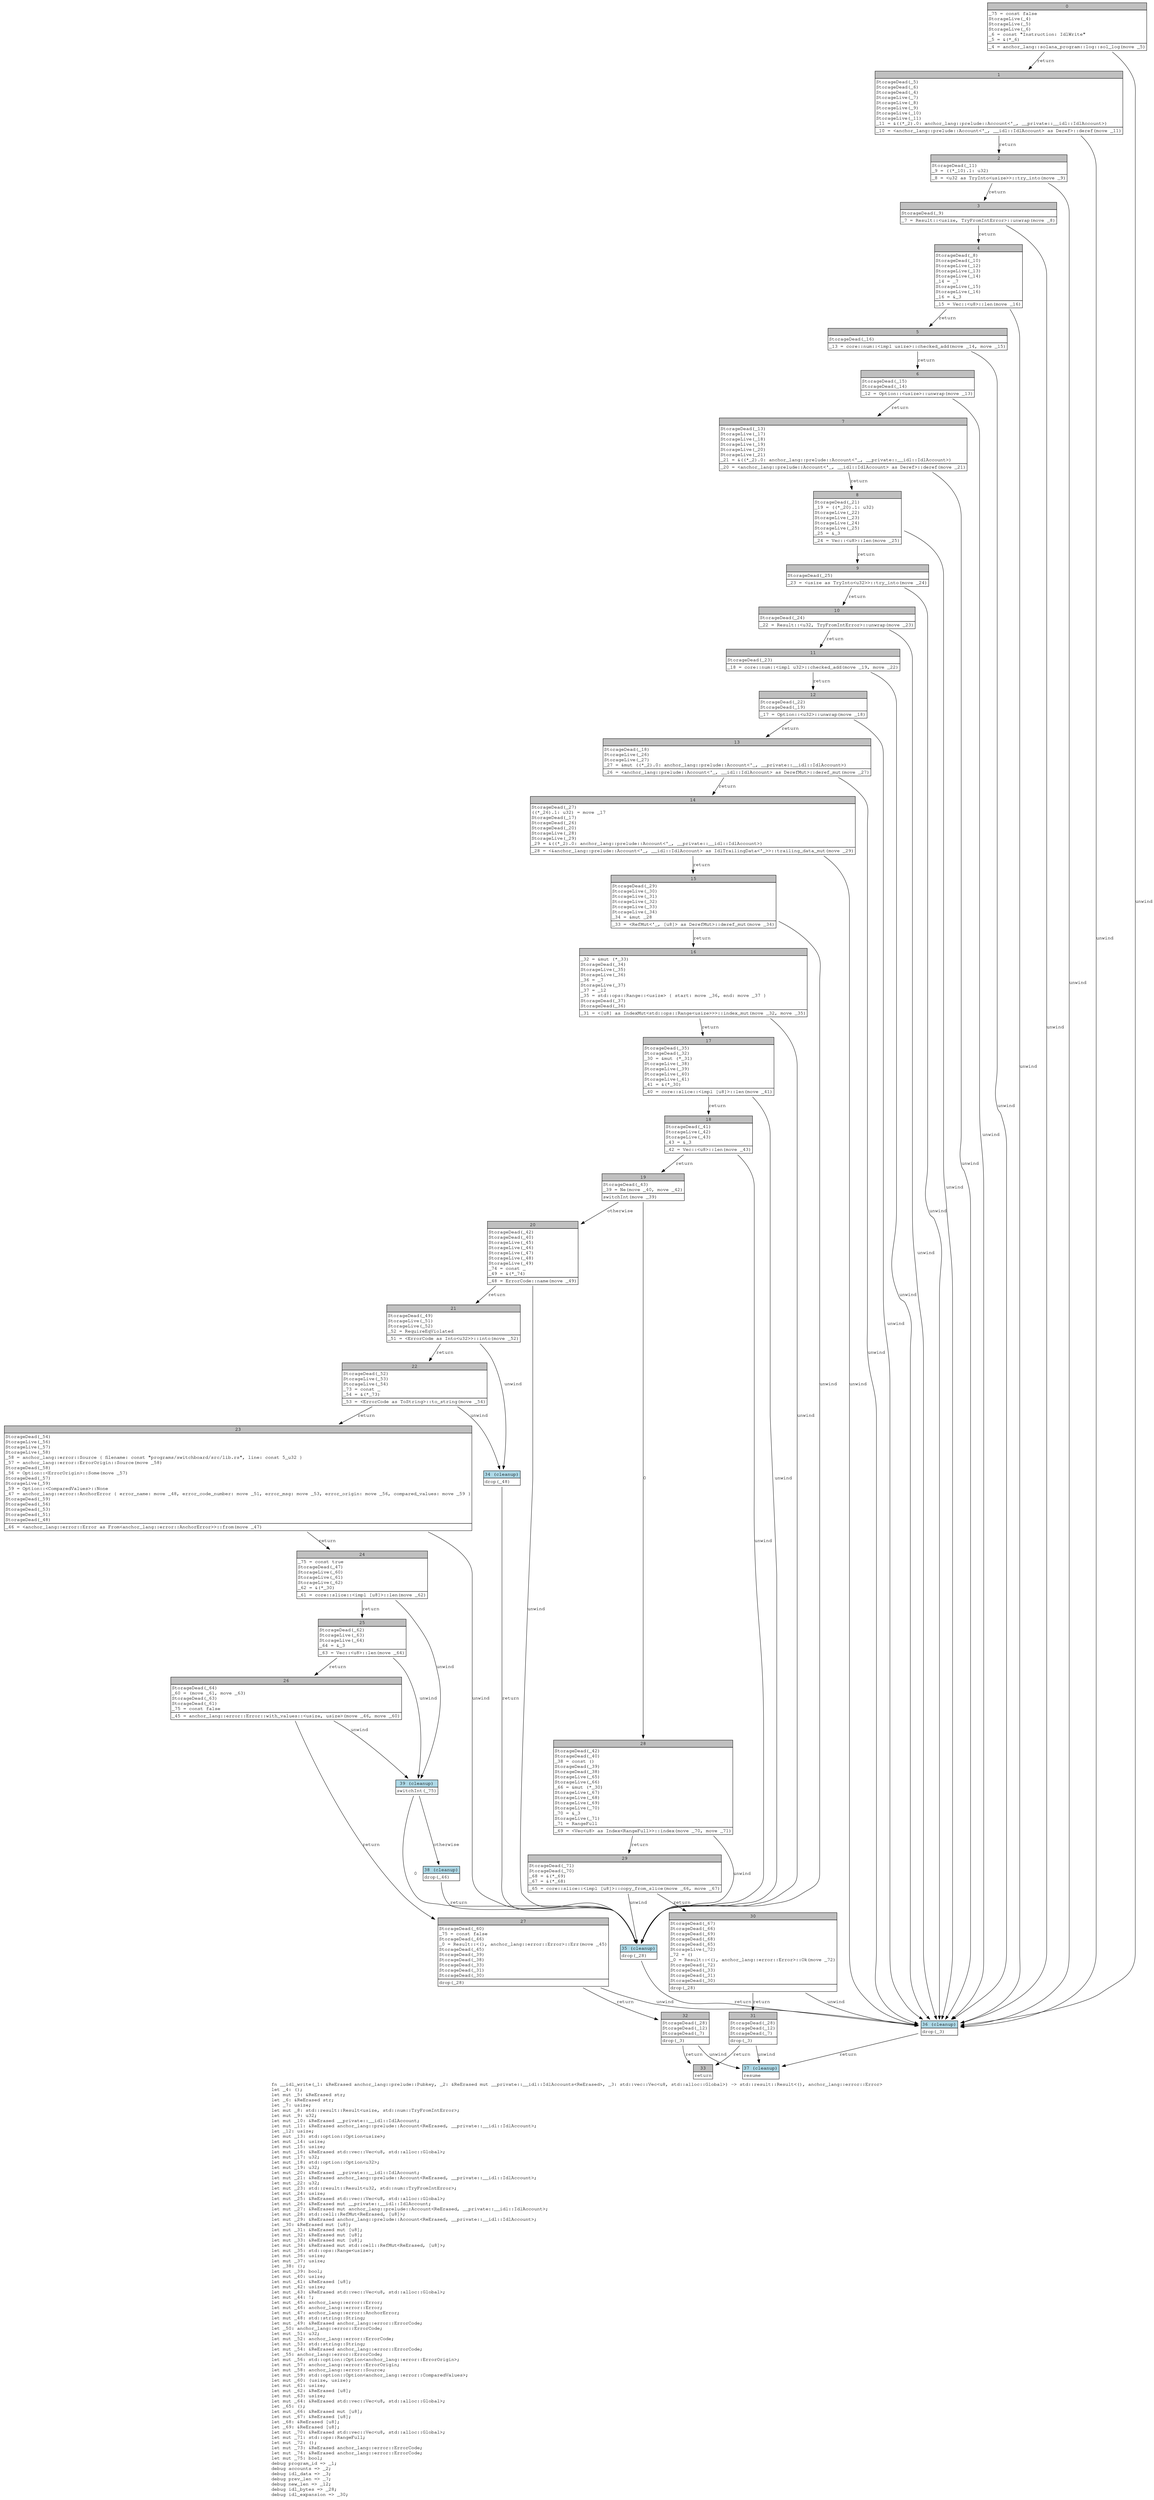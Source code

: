digraph Mir_0_54 {
    graph [fontname="Courier, monospace"];
    node [fontname="Courier, monospace"];
    edge [fontname="Courier, monospace"];
    label=<fn __idl_write(_1: &amp;ReErased anchor_lang::prelude::Pubkey, _2: &amp;ReErased mut __private::__idl::IdlAccounts&lt;ReErased&gt;, _3: std::vec::Vec&lt;u8, std::alloc::Global&gt;) -&gt; std::result::Result&lt;(), anchor_lang::error::Error&gt;<br align="left"/>let _4: ();<br align="left"/>let mut _5: &amp;ReErased str;<br align="left"/>let _6: &amp;ReErased str;<br align="left"/>let _7: usize;<br align="left"/>let mut _8: std::result::Result&lt;usize, std::num::TryFromIntError&gt;;<br align="left"/>let mut _9: u32;<br align="left"/>let mut _10: &amp;ReErased __private::__idl::IdlAccount;<br align="left"/>let mut _11: &amp;ReErased anchor_lang::prelude::Account&lt;ReErased, __private::__idl::IdlAccount&gt;;<br align="left"/>let _12: usize;<br align="left"/>let mut _13: std::option::Option&lt;usize&gt;;<br align="left"/>let mut _14: usize;<br align="left"/>let mut _15: usize;<br align="left"/>let mut _16: &amp;ReErased std::vec::Vec&lt;u8, std::alloc::Global&gt;;<br align="left"/>let mut _17: u32;<br align="left"/>let mut _18: std::option::Option&lt;u32&gt;;<br align="left"/>let mut _19: u32;<br align="left"/>let mut _20: &amp;ReErased __private::__idl::IdlAccount;<br align="left"/>let mut _21: &amp;ReErased anchor_lang::prelude::Account&lt;ReErased, __private::__idl::IdlAccount&gt;;<br align="left"/>let mut _22: u32;<br align="left"/>let mut _23: std::result::Result&lt;u32, std::num::TryFromIntError&gt;;<br align="left"/>let mut _24: usize;<br align="left"/>let mut _25: &amp;ReErased std::vec::Vec&lt;u8, std::alloc::Global&gt;;<br align="left"/>let mut _26: &amp;ReErased mut __private::__idl::IdlAccount;<br align="left"/>let mut _27: &amp;ReErased mut anchor_lang::prelude::Account&lt;ReErased, __private::__idl::IdlAccount&gt;;<br align="left"/>let mut _28: std::cell::RefMut&lt;ReErased, [u8]&gt;;<br align="left"/>let mut _29: &amp;ReErased anchor_lang::prelude::Account&lt;ReErased, __private::__idl::IdlAccount&gt;;<br align="left"/>let _30: &amp;ReErased mut [u8];<br align="left"/>let mut _31: &amp;ReErased mut [u8];<br align="left"/>let mut _32: &amp;ReErased mut [u8];<br align="left"/>let mut _33: &amp;ReErased mut [u8];<br align="left"/>let mut _34: &amp;ReErased mut std::cell::RefMut&lt;ReErased, [u8]&gt;;<br align="left"/>let mut _35: std::ops::Range&lt;usize&gt;;<br align="left"/>let mut _36: usize;<br align="left"/>let mut _37: usize;<br align="left"/>let _38: ();<br align="left"/>let mut _39: bool;<br align="left"/>let mut _40: usize;<br align="left"/>let mut _41: &amp;ReErased [u8];<br align="left"/>let mut _42: usize;<br align="left"/>let mut _43: &amp;ReErased std::vec::Vec&lt;u8, std::alloc::Global&gt;;<br align="left"/>let mut _44: !;<br align="left"/>let mut _45: anchor_lang::error::Error;<br align="left"/>let mut _46: anchor_lang::error::Error;<br align="left"/>let mut _47: anchor_lang::error::AnchorError;<br align="left"/>let mut _48: std::string::String;<br align="left"/>let mut _49: &amp;ReErased anchor_lang::error::ErrorCode;<br align="left"/>let _50: anchor_lang::error::ErrorCode;<br align="left"/>let mut _51: u32;<br align="left"/>let mut _52: anchor_lang::error::ErrorCode;<br align="left"/>let mut _53: std::string::String;<br align="left"/>let mut _54: &amp;ReErased anchor_lang::error::ErrorCode;<br align="left"/>let _55: anchor_lang::error::ErrorCode;<br align="left"/>let mut _56: std::option::Option&lt;anchor_lang::error::ErrorOrigin&gt;;<br align="left"/>let mut _57: anchor_lang::error::ErrorOrigin;<br align="left"/>let mut _58: anchor_lang::error::Source;<br align="left"/>let mut _59: std::option::Option&lt;anchor_lang::error::ComparedValues&gt;;<br align="left"/>let mut _60: (usize, usize);<br align="left"/>let mut _61: usize;<br align="left"/>let mut _62: &amp;ReErased [u8];<br align="left"/>let mut _63: usize;<br align="left"/>let mut _64: &amp;ReErased std::vec::Vec&lt;u8, std::alloc::Global&gt;;<br align="left"/>let _65: ();<br align="left"/>let mut _66: &amp;ReErased mut [u8];<br align="left"/>let mut _67: &amp;ReErased [u8];<br align="left"/>let _68: &amp;ReErased [u8];<br align="left"/>let _69: &amp;ReErased [u8];<br align="left"/>let mut _70: &amp;ReErased std::vec::Vec&lt;u8, std::alloc::Global&gt;;<br align="left"/>let mut _71: std::ops::RangeFull;<br align="left"/>let mut _72: ();<br align="left"/>let mut _73: &amp;ReErased anchor_lang::error::ErrorCode;<br align="left"/>let mut _74: &amp;ReErased anchor_lang::error::ErrorCode;<br align="left"/>let mut _75: bool;<br align="left"/>debug program_id =&gt; _1;<br align="left"/>debug accounts =&gt; _2;<br align="left"/>debug idl_data =&gt; _3;<br align="left"/>debug prev_len =&gt; _7;<br align="left"/>debug new_len =&gt; _12;<br align="left"/>debug idl_bytes =&gt; _28;<br align="left"/>debug idl_expansion =&gt; _30;<br align="left"/>>;
    bb0__0_54 [shape="none", label=<<table border="0" cellborder="1" cellspacing="0"><tr><td bgcolor="gray" align="center" colspan="1">0</td></tr><tr><td align="left" balign="left">_75 = const false<br/>StorageLive(_4)<br/>StorageLive(_5)<br/>StorageLive(_6)<br/>_6 = const &quot;Instruction: IdlWrite&quot;<br/>_5 = &amp;(*_6)<br/></td></tr><tr><td align="left">_4 = anchor_lang::solana_program::log::sol_log(move _5)</td></tr></table>>];
    bb1__0_54 [shape="none", label=<<table border="0" cellborder="1" cellspacing="0"><tr><td bgcolor="gray" align="center" colspan="1">1</td></tr><tr><td align="left" balign="left">StorageDead(_5)<br/>StorageDead(_6)<br/>StorageDead(_4)<br/>StorageLive(_7)<br/>StorageLive(_8)<br/>StorageLive(_9)<br/>StorageLive(_10)<br/>StorageLive(_11)<br/>_11 = &amp;((*_2).0: anchor_lang::prelude::Account&lt;'_, __private::__idl::IdlAccount&gt;)<br/></td></tr><tr><td align="left">_10 = &lt;anchor_lang::prelude::Account&lt;'_, __idl::IdlAccount&gt; as Deref&gt;::deref(move _11)</td></tr></table>>];
    bb2__0_54 [shape="none", label=<<table border="0" cellborder="1" cellspacing="0"><tr><td bgcolor="gray" align="center" colspan="1">2</td></tr><tr><td align="left" balign="left">StorageDead(_11)<br/>_9 = ((*_10).1: u32)<br/></td></tr><tr><td align="left">_8 = &lt;u32 as TryInto&lt;usize&gt;&gt;::try_into(move _9)</td></tr></table>>];
    bb3__0_54 [shape="none", label=<<table border="0" cellborder="1" cellspacing="0"><tr><td bgcolor="gray" align="center" colspan="1">3</td></tr><tr><td align="left" balign="left">StorageDead(_9)<br/></td></tr><tr><td align="left">_7 = Result::&lt;usize, TryFromIntError&gt;::unwrap(move _8)</td></tr></table>>];
    bb4__0_54 [shape="none", label=<<table border="0" cellborder="1" cellspacing="0"><tr><td bgcolor="gray" align="center" colspan="1">4</td></tr><tr><td align="left" balign="left">StorageDead(_8)<br/>StorageDead(_10)<br/>StorageLive(_12)<br/>StorageLive(_13)<br/>StorageLive(_14)<br/>_14 = _7<br/>StorageLive(_15)<br/>StorageLive(_16)<br/>_16 = &amp;_3<br/></td></tr><tr><td align="left">_15 = Vec::&lt;u8&gt;::len(move _16)</td></tr></table>>];
    bb5__0_54 [shape="none", label=<<table border="0" cellborder="1" cellspacing="0"><tr><td bgcolor="gray" align="center" colspan="1">5</td></tr><tr><td align="left" balign="left">StorageDead(_16)<br/></td></tr><tr><td align="left">_13 = core::num::&lt;impl usize&gt;::checked_add(move _14, move _15)</td></tr></table>>];
    bb6__0_54 [shape="none", label=<<table border="0" cellborder="1" cellspacing="0"><tr><td bgcolor="gray" align="center" colspan="1">6</td></tr><tr><td align="left" balign="left">StorageDead(_15)<br/>StorageDead(_14)<br/></td></tr><tr><td align="left">_12 = Option::&lt;usize&gt;::unwrap(move _13)</td></tr></table>>];
    bb7__0_54 [shape="none", label=<<table border="0" cellborder="1" cellspacing="0"><tr><td bgcolor="gray" align="center" colspan="1">7</td></tr><tr><td align="left" balign="left">StorageDead(_13)<br/>StorageLive(_17)<br/>StorageLive(_18)<br/>StorageLive(_19)<br/>StorageLive(_20)<br/>StorageLive(_21)<br/>_21 = &amp;((*_2).0: anchor_lang::prelude::Account&lt;'_, __private::__idl::IdlAccount&gt;)<br/></td></tr><tr><td align="left">_20 = &lt;anchor_lang::prelude::Account&lt;'_, __idl::IdlAccount&gt; as Deref&gt;::deref(move _21)</td></tr></table>>];
    bb8__0_54 [shape="none", label=<<table border="0" cellborder="1" cellspacing="0"><tr><td bgcolor="gray" align="center" colspan="1">8</td></tr><tr><td align="left" balign="left">StorageDead(_21)<br/>_19 = ((*_20).1: u32)<br/>StorageLive(_22)<br/>StorageLive(_23)<br/>StorageLive(_24)<br/>StorageLive(_25)<br/>_25 = &amp;_3<br/></td></tr><tr><td align="left">_24 = Vec::&lt;u8&gt;::len(move _25)</td></tr></table>>];
    bb9__0_54 [shape="none", label=<<table border="0" cellborder="1" cellspacing="0"><tr><td bgcolor="gray" align="center" colspan="1">9</td></tr><tr><td align="left" balign="left">StorageDead(_25)<br/></td></tr><tr><td align="left">_23 = &lt;usize as TryInto&lt;u32&gt;&gt;::try_into(move _24)</td></tr></table>>];
    bb10__0_54 [shape="none", label=<<table border="0" cellborder="1" cellspacing="0"><tr><td bgcolor="gray" align="center" colspan="1">10</td></tr><tr><td align="left" balign="left">StorageDead(_24)<br/></td></tr><tr><td align="left">_22 = Result::&lt;u32, TryFromIntError&gt;::unwrap(move _23)</td></tr></table>>];
    bb11__0_54 [shape="none", label=<<table border="0" cellborder="1" cellspacing="0"><tr><td bgcolor="gray" align="center" colspan="1">11</td></tr><tr><td align="left" balign="left">StorageDead(_23)<br/></td></tr><tr><td align="left">_18 = core::num::&lt;impl u32&gt;::checked_add(move _19, move _22)</td></tr></table>>];
    bb12__0_54 [shape="none", label=<<table border="0" cellborder="1" cellspacing="0"><tr><td bgcolor="gray" align="center" colspan="1">12</td></tr><tr><td align="left" balign="left">StorageDead(_22)<br/>StorageDead(_19)<br/></td></tr><tr><td align="left">_17 = Option::&lt;u32&gt;::unwrap(move _18)</td></tr></table>>];
    bb13__0_54 [shape="none", label=<<table border="0" cellborder="1" cellspacing="0"><tr><td bgcolor="gray" align="center" colspan="1">13</td></tr><tr><td align="left" balign="left">StorageDead(_18)<br/>StorageLive(_26)<br/>StorageLive(_27)<br/>_27 = &amp;mut ((*_2).0: anchor_lang::prelude::Account&lt;'_, __private::__idl::IdlAccount&gt;)<br/></td></tr><tr><td align="left">_26 = &lt;anchor_lang::prelude::Account&lt;'_, __idl::IdlAccount&gt; as DerefMut&gt;::deref_mut(move _27)</td></tr></table>>];
    bb14__0_54 [shape="none", label=<<table border="0" cellborder="1" cellspacing="0"><tr><td bgcolor="gray" align="center" colspan="1">14</td></tr><tr><td align="left" balign="left">StorageDead(_27)<br/>((*_26).1: u32) = move _17<br/>StorageDead(_17)<br/>StorageDead(_26)<br/>StorageDead(_20)<br/>StorageLive(_28)<br/>StorageLive(_29)<br/>_29 = &amp;((*_2).0: anchor_lang::prelude::Account&lt;'_, __private::__idl::IdlAccount&gt;)<br/></td></tr><tr><td align="left">_28 = &lt;&amp;anchor_lang::prelude::Account&lt;'_, __idl::IdlAccount&gt; as IdlTrailingData&lt;'_&gt;&gt;::trailing_data_mut(move _29)</td></tr></table>>];
    bb15__0_54 [shape="none", label=<<table border="0" cellborder="1" cellspacing="0"><tr><td bgcolor="gray" align="center" colspan="1">15</td></tr><tr><td align="left" balign="left">StorageDead(_29)<br/>StorageLive(_30)<br/>StorageLive(_31)<br/>StorageLive(_32)<br/>StorageLive(_33)<br/>StorageLive(_34)<br/>_34 = &amp;mut _28<br/></td></tr><tr><td align="left">_33 = &lt;RefMut&lt;'_, [u8]&gt; as DerefMut&gt;::deref_mut(move _34)</td></tr></table>>];
    bb16__0_54 [shape="none", label=<<table border="0" cellborder="1" cellspacing="0"><tr><td bgcolor="gray" align="center" colspan="1">16</td></tr><tr><td align="left" balign="left">_32 = &amp;mut (*_33)<br/>StorageDead(_34)<br/>StorageLive(_35)<br/>StorageLive(_36)<br/>_36 = _7<br/>StorageLive(_37)<br/>_37 = _12<br/>_35 = std::ops::Range::&lt;usize&gt; { start: move _36, end: move _37 }<br/>StorageDead(_37)<br/>StorageDead(_36)<br/></td></tr><tr><td align="left">_31 = &lt;[u8] as IndexMut&lt;std::ops::Range&lt;usize&gt;&gt;&gt;::index_mut(move _32, move _35)</td></tr></table>>];
    bb17__0_54 [shape="none", label=<<table border="0" cellborder="1" cellspacing="0"><tr><td bgcolor="gray" align="center" colspan="1">17</td></tr><tr><td align="left" balign="left">StorageDead(_35)<br/>StorageDead(_32)<br/>_30 = &amp;mut (*_31)<br/>StorageLive(_38)<br/>StorageLive(_39)<br/>StorageLive(_40)<br/>StorageLive(_41)<br/>_41 = &amp;(*_30)<br/></td></tr><tr><td align="left">_40 = core::slice::&lt;impl [u8]&gt;::len(move _41)</td></tr></table>>];
    bb18__0_54 [shape="none", label=<<table border="0" cellborder="1" cellspacing="0"><tr><td bgcolor="gray" align="center" colspan="1">18</td></tr><tr><td align="left" balign="left">StorageDead(_41)<br/>StorageLive(_42)<br/>StorageLive(_43)<br/>_43 = &amp;_3<br/></td></tr><tr><td align="left">_42 = Vec::&lt;u8&gt;::len(move _43)</td></tr></table>>];
    bb19__0_54 [shape="none", label=<<table border="0" cellborder="1" cellspacing="0"><tr><td bgcolor="gray" align="center" colspan="1">19</td></tr><tr><td align="left" balign="left">StorageDead(_43)<br/>_39 = Ne(move _40, move _42)<br/></td></tr><tr><td align="left">switchInt(move _39)</td></tr></table>>];
    bb20__0_54 [shape="none", label=<<table border="0" cellborder="1" cellspacing="0"><tr><td bgcolor="gray" align="center" colspan="1">20</td></tr><tr><td align="left" balign="left">StorageDead(_42)<br/>StorageDead(_40)<br/>StorageLive(_45)<br/>StorageLive(_46)<br/>StorageLive(_47)<br/>StorageLive(_48)<br/>StorageLive(_49)<br/>_74 = const _<br/>_49 = &amp;(*_74)<br/></td></tr><tr><td align="left">_48 = ErrorCode::name(move _49)</td></tr></table>>];
    bb21__0_54 [shape="none", label=<<table border="0" cellborder="1" cellspacing="0"><tr><td bgcolor="gray" align="center" colspan="1">21</td></tr><tr><td align="left" balign="left">StorageDead(_49)<br/>StorageLive(_51)<br/>StorageLive(_52)<br/>_52 = RequireEqViolated<br/></td></tr><tr><td align="left">_51 = &lt;ErrorCode as Into&lt;u32&gt;&gt;::into(move _52)</td></tr></table>>];
    bb22__0_54 [shape="none", label=<<table border="0" cellborder="1" cellspacing="0"><tr><td bgcolor="gray" align="center" colspan="1">22</td></tr><tr><td align="left" balign="left">StorageDead(_52)<br/>StorageLive(_53)<br/>StorageLive(_54)<br/>_73 = const _<br/>_54 = &amp;(*_73)<br/></td></tr><tr><td align="left">_53 = &lt;ErrorCode as ToString&gt;::to_string(move _54)</td></tr></table>>];
    bb23__0_54 [shape="none", label=<<table border="0" cellborder="1" cellspacing="0"><tr><td bgcolor="gray" align="center" colspan="1">23</td></tr><tr><td align="left" balign="left">StorageDead(_54)<br/>StorageLive(_56)<br/>StorageLive(_57)<br/>StorageLive(_58)<br/>_58 = anchor_lang::error::Source { filename: const &quot;programs/switchboard/src/lib.rs&quot;, line: const 5_u32 }<br/>_57 = anchor_lang::error::ErrorOrigin::Source(move _58)<br/>StorageDead(_58)<br/>_56 = Option::&lt;ErrorOrigin&gt;::Some(move _57)<br/>StorageDead(_57)<br/>StorageLive(_59)<br/>_59 = Option::&lt;ComparedValues&gt;::None<br/>_47 = anchor_lang::error::AnchorError { error_name: move _48, error_code_number: move _51, error_msg: move _53, error_origin: move _56, compared_values: move _59 }<br/>StorageDead(_59)<br/>StorageDead(_56)<br/>StorageDead(_53)<br/>StorageDead(_51)<br/>StorageDead(_48)<br/></td></tr><tr><td align="left">_46 = &lt;anchor_lang::error::Error as From&lt;anchor_lang::error::AnchorError&gt;&gt;::from(move _47)</td></tr></table>>];
    bb24__0_54 [shape="none", label=<<table border="0" cellborder="1" cellspacing="0"><tr><td bgcolor="gray" align="center" colspan="1">24</td></tr><tr><td align="left" balign="left">_75 = const true<br/>StorageDead(_47)<br/>StorageLive(_60)<br/>StorageLive(_61)<br/>StorageLive(_62)<br/>_62 = &amp;(*_30)<br/></td></tr><tr><td align="left">_61 = core::slice::&lt;impl [u8]&gt;::len(move _62)</td></tr></table>>];
    bb25__0_54 [shape="none", label=<<table border="0" cellborder="1" cellspacing="0"><tr><td bgcolor="gray" align="center" colspan="1">25</td></tr><tr><td align="left" balign="left">StorageDead(_62)<br/>StorageLive(_63)<br/>StorageLive(_64)<br/>_64 = &amp;_3<br/></td></tr><tr><td align="left">_63 = Vec::&lt;u8&gt;::len(move _64)</td></tr></table>>];
    bb26__0_54 [shape="none", label=<<table border="0" cellborder="1" cellspacing="0"><tr><td bgcolor="gray" align="center" colspan="1">26</td></tr><tr><td align="left" balign="left">StorageDead(_64)<br/>_60 = (move _61, move _63)<br/>StorageDead(_63)<br/>StorageDead(_61)<br/>_75 = const false<br/></td></tr><tr><td align="left">_45 = anchor_lang::error::Error::with_values::&lt;usize, usize&gt;(move _46, move _60)</td></tr></table>>];
    bb27__0_54 [shape="none", label=<<table border="0" cellborder="1" cellspacing="0"><tr><td bgcolor="gray" align="center" colspan="1">27</td></tr><tr><td align="left" balign="left">StorageDead(_60)<br/>_75 = const false<br/>StorageDead(_46)<br/>_0 = Result::&lt;(), anchor_lang::error::Error&gt;::Err(move _45)<br/>StorageDead(_45)<br/>StorageDead(_39)<br/>StorageDead(_38)<br/>StorageDead(_33)<br/>StorageDead(_31)<br/>StorageDead(_30)<br/></td></tr><tr><td align="left">drop(_28)</td></tr></table>>];
    bb28__0_54 [shape="none", label=<<table border="0" cellborder="1" cellspacing="0"><tr><td bgcolor="gray" align="center" colspan="1">28</td></tr><tr><td align="left" balign="left">StorageDead(_42)<br/>StorageDead(_40)<br/>_38 = const ()<br/>StorageDead(_39)<br/>StorageDead(_38)<br/>StorageLive(_65)<br/>StorageLive(_66)<br/>_66 = &amp;mut (*_30)<br/>StorageLive(_67)<br/>StorageLive(_68)<br/>StorageLive(_69)<br/>StorageLive(_70)<br/>_70 = &amp;_3<br/>StorageLive(_71)<br/>_71 = RangeFull<br/></td></tr><tr><td align="left">_69 = &lt;Vec&lt;u8&gt; as Index&lt;RangeFull&gt;&gt;::index(move _70, move _71)</td></tr></table>>];
    bb29__0_54 [shape="none", label=<<table border="0" cellborder="1" cellspacing="0"><tr><td bgcolor="gray" align="center" colspan="1">29</td></tr><tr><td align="left" balign="left">StorageDead(_71)<br/>StorageDead(_70)<br/>_68 = &amp;(*_69)<br/>_67 = &amp;(*_68)<br/></td></tr><tr><td align="left">_65 = core::slice::&lt;impl [u8]&gt;::copy_from_slice(move _66, move _67)</td></tr></table>>];
    bb30__0_54 [shape="none", label=<<table border="0" cellborder="1" cellspacing="0"><tr><td bgcolor="gray" align="center" colspan="1">30</td></tr><tr><td align="left" balign="left">StorageDead(_67)<br/>StorageDead(_66)<br/>StorageDead(_69)<br/>StorageDead(_68)<br/>StorageDead(_65)<br/>StorageLive(_72)<br/>_72 = ()<br/>_0 = Result::&lt;(), anchor_lang::error::Error&gt;::Ok(move _72)<br/>StorageDead(_72)<br/>StorageDead(_33)<br/>StorageDead(_31)<br/>StorageDead(_30)<br/></td></tr><tr><td align="left">drop(_28)</td></tr></table>>];
    bb31__0_54 [shape="none", label=<<table border="0" cellborder="1" cellspacing="0"><tr><td bgcolor="gray" align="center" colspan="1">31</td></tr><tr><td align="left" balign="left">StorageDead(_28)<br/>StorageDead(_12)<br/>StorageDead(_7)<br/></td></tr><tr><td align="left">drop(_3)</td></tr></table>>];
    bb32__0_54 [shape="none", label=<<table border="0" cellborder="1" cellspacing="0"><tr><td bgcolor="gray" align="center" colspan="1">32</td></tr><tr><td align="left" balign="left">StorageDead(_28)<br/>StorageDead(_12)<br/>StorageDead(_7)<br/></td></tr><tr><td align="left">drop(_3)</td></tr></table>>];
    bb33__0_54 [shape="none", label=<<table border="0" cellborder="1" cellspacing="0"><tr><td bgcolor="gray" align="center" colspan="1">33</td></tr><tr><td align="left">return</td></tr></table>>];
    bb34__0_54 [shape="none", label=<<table border="0" cellborder="1" cellspacing="0"><tr><td bgcolor="lightblue" align="center" colspan="1">34 (cleanup)</td></tr><tr><td align="left">drop(_48)</td></tr></table>>];
    bb35__0_54 [shape="none", label=<<table border="0" cellborder="1" cellspacing="0"><tr><td bgcolor="lightblue" align="center" colspan="1">35 (cleanup)</td></tr><tr><td align="left">drop(_28)</td></tr></table>>];
    bb36__0_54 [shape="none", label=<<table border="0" cellborder="1" cellspacing="0"><tr><td bgcolor="lightblue" align="center" colspan="1">36 (cleanup)</td></tr><tr><td align="left">drop(_3)</td></tr></table>>];
    bb37__0_54 [shape="none", label=<<table border="0" cellborder="1" cellspacing="0"><tr><td bgcolor="lightblue" align="center" colspan="1">37 (cleanup)</td></tr><tr><td align="left">resume</td></tr></table>>];
    bb38__0_54 [shape="none", label=<<table border="0" cellborder="1" cellspacing="0"><tr><td bgcolor="lightblue" align="center" colspan="1">38 (cleanup)</td></tr><tr><td align="left">drop(_46)</td></tr></table>>];
    bb39__0_54 [shape="none", label=<<table border="0" cellborder="1" cellspacing="0"><tr><td bgcolor="lightblue" align="center" colspan="1">39 (cleanup)</td></tr><tr><td align="left">switchInt(_75)</td></tr></table>>];
    bb0__0_54 -> bb1__0_54 [label="return"];
    bb0__0_54 -> bb36__0_54 [label="unwind"];
    bb1__0_54 -> bb2__0_54 [label="return"];
    bb1__0_54 -> bb36__0_54 [label="unwind"];
    bb2__0_54 -> bb3__0_54 [label="return"];
    bb2__0_54 -> bb36__0_54 [label="unwind"];
    bb3__0_54 -> bb4__0_54 [label="return"];
    bb3__0_54 -> bb36__0_54 [label="unwind"];
    bb4__0_54 -> bb5__0_54 [label="return"];
    bb4__0_54 -> bb36__0_54 [label="unwind"];
    bb5__0_54 -> bb6__0_54 [label="return"];
    bb5__0_54 -> bb36__0_54 [label="unwind"];
    bb6__0_54 -> bb7__0_54 [label="return"];
    bb6__0_54 -> bb36__0_54 [label="unwind"];
    bb7__0_54 -> bb8__0_54 [label="return"];
    bb7__0_54 -> bb36__0_54 [label="unwind"];
    bb8__0_54 -> bb9__0_54 [label="return"];
    bb8__0_54 -> bb36__0_54 [label="unwind"];
    bb9__0_54 -> bb10__0_54 [label="return"];
    bb9__0_54 -> bb36__0_54 [label="unwind"];
    bb10__0_54 -> bb11__0_54 [label="return"];
    bb10__0_54 -> bb36__0_54 [label="unwind"];
    bb11__0_54 -> bb12__0_54 [label="return"];
    bb11__0_54 -> bb36__0_54 [label="unwind"];
    bb12__0_54 -> bb13__0_54 [label="return"];
    bb12__0_54 -> bb36__0_54 [label="unwind"];
    bb13__0_54 -> bb14__0_54 [label="return"];
    bb13__0_54 -> bb36__0_54 [label="unwind"];
    bb14__0_54 -> bb15__0_54 [label="return"];
    bb14__0_54 -> bb36__0_54 [label="unwind"];
    bb15__0_54 -> bb16__0_54 [label="return"];
    bb15__0_54 -> bb35__0_54 [label="unwind"];
    bb16__0_54 -> bb17__0_54 [label="return"];
    bb16__0_54 -> bb35__0_54 [label="unwind"];
    bb17__0_54 -> bb18__0_54 [label="return"];
    bb17__0_54 -> bb35__0_54 [label="unwind"];
    bb18__0_54 -> bb19__0_54 [label="return"];
    bb18__0_54 -> bb35__0_54 [label="unwind"];
    bb19__0_54 -> bb28__0_54 [label="0"];
    bb19__0_54 -> bb20__0_54 [label="otherwise"];
    bb20__0_54 -> bb21__0_54 [label="return"];
    bb20__0_54 -> bb35__0_54 [label="unwind"];
    bb21__0_54 -> bb22__0_54 [label="return"];
    bb21__0_54 -> bb34__0_54 [label="unwind"];
    bb22__0_54 -> bb23__0_54 [label="return"];
    bb22__0_54 -> bb34__0_54 [label="unwind"];
    bb23__0_54 -> bb24__0_54 [label="return"];
    bb23__0_54 -> bb35__0_54 [label="unwind"];
    bb24__0_54 -> bb25__0_54 [label="return"];
    bb24__0_54 -> bb39__0_54 [label="unwind"];
    bb25__0_54 -> bb26__0_54 [label="return"];
    bb25__0_54 -> bb39__0_54 [label="unwind"];
    bb26__0_54 -> bb27__0_54 [label="return"];
    bb26__0_54 -> bb39__0_54 [label="unwind"];
    bb27__0_54 -> bb32__0_54 [label="return"];
    bb27__0_54 -> bb36__0_54 [label="unwind"];
    bb28__0_54 -> bb29__0_54 [label="return"];
    bb28__0_54 -> bb35__0_54 [label="unwind"];
    bb29__0_54 -> bb30__0_54 [label="return"];
    bb29__0_54 -> bb35__0_54 [label="unwind"];
    bb30__0_54 -> bb31__0_54 [label="return"];
    bb30__0_54 -> bb36__0_54 [label="unwind"];
    bb31__0_54 -> bb33__0_54 [label="return"];
    bb31__0_54 -> bb37__0_54 [label="unwind"];
    bb32__0_54 -> bb33__0_54 [label="return"];
    bb32__0_54 -> bb37__0_54 [label="unwind"];
    bb34__0_54 -> bb35__0_54 [label="return"];
    bb35__0_54 -> bb36__0_54 [label="return"];
    bb36__0_54 -> bb37__0_54 [label="return"];
    bb38__0_54 -> bb35__0_54 [label="return"];
    bb39__0_54 -> bb35__0_54 [label="0"];
    bb39__0_54 -> bb38__0_54 [label="otherwise"];
}
